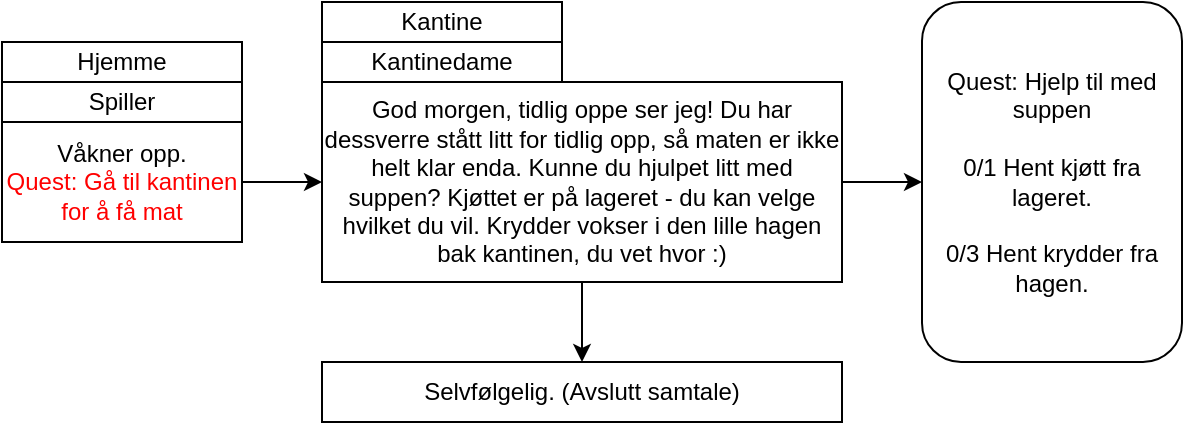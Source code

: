 <mxfile version="27.1.5">
  <diagram name="Page-1" id="g6TqFf-J95rABQfKAAWV">
    <mxGraphModel dx="815" dy="450" grid="1" gridSize="10" guides="1" tooltips="1" connect="1" arrows="1" fold="1" page="1" pageScale="1" pageWidth="850" pageHeight="1100" math="0" shadow="0">
      <root>
        <mxCell id="0" />
        <mxCell id="1" parent="0" />
        <mxCell id="FYnC16tskqoebnY5So_8-1" value="Våkner opp.&lt;br&gt;&lt;span style=&quot;color: rgb(255, 0, 0);&quot;&gt;Quest: Gå til kantinen for å få mat&lt;/span&gt;" style="rounded=0;whiteSpace=wrap;html=1;" vertex="1" parent="1">
          <mxGeometry x="40" y="80" width="120" height="60" as="geometry" />
        </mxCell>
        <mxCell id="FYnC16tskqoebnY5So_8-2" value="" style="endArrow=classic;html=1;rounded=0;exitX=1;exitY=0.5;exitDx=0;exitDy=0;entryX=0;entryY=0.5;entryDx=0;entryDy=0;" edge="1" parent="1" source="FYnC16tskqoebnY5So_8-1" target="FYnC16tskqoebnY5So_8-5">
          <mxGeometry width="50" height="50" relative="1" as="geometry">
            <mxPoint x="390" y="210" as="sourcePoint" />
            <mxPoint x="200" y="80" as="targetPoint" />
          </mxGeometry>
        </mxCell>
        <mxCell id="FYnC16tskqoebnY5So_8-3" value="Kantine" style="rounded=0;whiteSpace=wrap;html=1;" vertex="1" parent="1">
          <mxGeometry x="200" y="20" width="120" height="20" as="geometry" />
        </mxCell>
        <mxCell id="FYnC16tskqoebnY5So_8-4" value="Hjemme" style="rounded=0;whiteSpace=wrap;html=1;" vertex="1" parent="1">
          <mxGeometry x="40" y="40" width="120" height="20" as="geometry" />
        </mxCell>
        <mxCell id="FYnC16tskqoebnY5So_8-5" value="God morgen, tidlig oppe ser jeg! Du har dessverre stått litt for tidlig opp, så maten er ikke helt klar enda. Kunne du hjulpet litt med suppen? Kjøttet er på lageret - du kan velge hvilket du vil. Krydder vokser i den lille hagen bak kantinen, du vet hvor :) " style="rounded=0;whiteSpace=wrap;html=1;" vertex="1" parent="1">
          <mxGeometry x="200" y="60" width="260" height="100" as="geometry" />
        </mxCell>
        <mxCell id="FYnC16tskqoebnY5So_8-6" style="edgeStyle=orthogonalEdgeStyle;rounded=0;orthogonalLoop=1;jettySize=auto;html=1;exitX=0.5;exitY=1;exitDx=0;exitDy=0;" edge="1" parent="1" source="FYnC16tskqoebnY5So_8-5" target="FYnC16tskqoebnY5So_8-5">
          <mxGeometry relative="1" as="geometry" />
        </mxCell>
        <mxCell id="FYnC16tskqoebnY5So_8-10" value="Kantinedame" style="rounded=0;whiteSpace=wrap;html=1;" vertex="1" parent="1">
          <mxGeometry x="200" y="40" width="120" height="20" as="geometry" />
        </mxCell>
        <mxCell id="FYnC16tskqoebnY5So_8-11" value="" style="endArrow=classic;html=1;rounded=0;" edge="1" parent="1">
          <mxGeometry width="50" height="50" relative="1" as="geometry">
            <mxPoint x="460" y="110" as="sourcePoint" />
            <mxPoint x="500" y="110" as="targetPoint" />
          </mxGeometry>
        </mxCell>
        <mxCell id="FYnC16tskqoebnY5So_8-12" value="Spiller" style="rounded=0;whiteSpace=wrap;html=1;" vertex="1" parent="1">
          <mxGeometry x="40" y="60" width="120" height="20" as="geometry" />
        </mxCell>
        <mxCell id="FYnC16tskqoebnY5So_8-17" value="Quest: Hjelp til med suppen&lt;br&gt;&lt;br&gt;&lt;div&gt;0/1 Hent kjøtt fra lageret.&lt;/div&gt;&lt;div&gt;&lt;br&gt;&lt;/div&gt;&lt;div&gt;0/3 Hent krydder fra hagen.&lt;/div&gt;" style="rounded=1;whiteSpace=wrap;html=1;" vertex="1" parent="1">
          <mxGeometry x="500" y="20" width="130" height="180" as="geometry" />
        </mxCell>
        <mxCell id="FYnC16tskqoebnY5So_8-18" value="" style="endArrow=classic;html=1;rounded=0;" edge="1" parent="1" source="FYnC16tskqoebnY5So_8-5">
          <mxGeometry width="50" height="50" relative="1" as="geometry">
            <mxPoint x="310" y="220" as="sourcePoint" />
            <mxPoint x="330" y="200" as="targetPoint" />
          </mxGeometry>
        </mxCell>
        <mxCell id="FYnC16tskqoebnY5So_8-19" value="Selvfølgelig. (Avslutt samtale)" style="rounded=0;whiteSpace=wrap;html=1;" vertex="1" parent="1">
          <mxGeometry x="200" y="200" width="260" height="30" as="geometry" />
        </mxCell>
      </root>
    </mxGraphModel>
  </diagram>
</mxfile>

